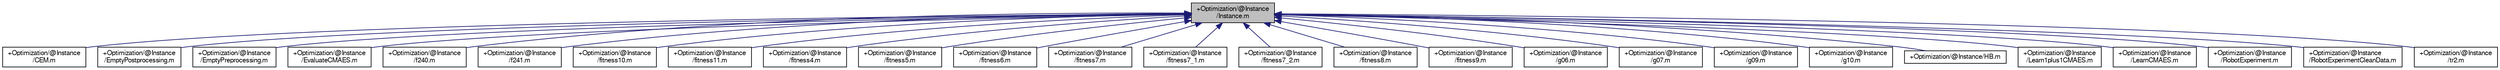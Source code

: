 digraph "+Optimization/@Instance/Instance.m"
{
  bgcolor="transparent";
  edge [fontname="FreeSans",fontsize="10",labelfontname="FreeSans",labelfontsize="10"];
  node [fontname="FreeSans",fontsize="10",shape=record];
  Node1 [label="+Optimization/@Instance\l/Instance.m",height=0.2,width=0.4,color="black", fillcolor="grey75", style="filled" fontcolor="black"];
  Node1 -> Node2 [dir="back",color="midnightblue",fontsize="10",style="solid",fontname="FreeSans"];
  Node2 [label="+Optimization/@Instance\l/CEM.m",height=0.2,width=0.4,color="black",URL="$_c_e_m_8m.html"];
  Node1 -> Node3 [dir="back",color="midnightblue",fontsize="10",style="solid",fontname="FreeSans"];
  Node3 [label="+Optimization/@Instance\l/EmptyPostprocessing.m",height=0.2,width=0.4,color="black",URL="$_empty_postprocessing_8m.html"];
  Node1 -> Node4 [dir="back",color="midnightblue",fontsize="10",style="solid",fontname="FreeSans"];
  Node4 [label="+Optimization/@Instance\l/EmptyPreprocessing.m",height=0.2,width=0.4,color="black",URL="$_empty_preprocessing_8m.html"];
  Node1 -> Node5 [dir="back",color="midnightblue",fontsize="10",style="solid",fontname="FreeSans"];
  Node5 [label="+Optimization/@Instance\l/EvaluateCMAES.m",height=0.2,width=0.4,color="black",URL="$_evaluate_c_m_a_e_s_8m.html"];
  Node1 -> Node6 [dir="back",color="midnightblue",fontsize="10",style="solid",fontname="FreeSans"];
  Node6 [label="+Optimization/@Instance\l/f240.m",height=0.2,width=0.4,color="black",URL="$f240_8m.html"];
  Node1 -> Node7 [dir="back",color="midnightblue",fontsize="10",style="solid",fontname="FreeSans"];
  Node7 [label="+Optimization/@Instance\l/f241.m",height=0.2,width=0.4,color="black",URL="$f241_8m.html"];
  Node1 -> Node8 [dir="back",color="midnightblue",fontsize="10",style="solid",fontname="FreeSans"];
  Node8 [label="+Optimization/@Instance\l/fitness10.m",height=0.2,width=0.4,color="black",URL="$fitness10_8m.html"];
  Node1 -> Node9 [dir="back",color="midnightblue",fontsize="10",style="solid",fontname="FreeSans"];
  Node9 [label="+Optimization/@Instance\l/fitness11.m",height=0.2,width=0.4,color="black",URL="$fitness11_8m.html"];
  Node1 -> Node10 [dir="back",color="midnightblue",fontsize="10",style="solid",fontname="FreeSans"];
  Node10 [label="+Optimization/@Instance\l/fitness4.m",height=0.2,width=0.4,color="black",URL="$fitness4_8m.html"];
  Node1 -> Node11 [dir="back",color="midnightblue",fontsize="10",style="solid",fontname="FreeSans"];
  Node11 [label="+Optimization/@Instance\l/fitness5.m",height=0.2,width=0.4,color="black",URL="$fitness5_8m.html"];
  Node1 -> Node12 [dir="back",color="midnightblue",fontsize="10",style="solid",fontname="FreeSans"];
  Node12 [label="+Optimization/@Instance\l/fitness6.m",height=0.2,width=0.4,color="black",URL="$fitness6_8m.html"];
  Node1 -> Node13 [dir="back",color="midnightblue",fontsize="10",style="solid",fontname="FreeSans"];
  Node13 [label="+Optimization/@Instance\l/fitness7.m",height=0.2,width=0.4,color="black",URL="$fitness7_8m.html"];
  Node1 -> Node14 [dir="back",color="midnightblue",fontsize="10",style="solid",fontname="FreeSans"];
  Node14 [label="+Optimization/@Instance\l/fitness7_1.m",height=0.2,width=0.4,color="black",URL="$fitness7__1_8m.html"];
  Node1 -> Node15 [dir="back",color="midnightblue",fontsize="10",style="solid",fontname="FreeSans"];
  Node15 [label="+Optimization/@Instance\l/fitness7_2.m",height=0.2,width=0.4,color="black",URL="$fitness7__2_8m.html"];
  Node1 -> Node16 [dir="back",color="midnightblue",fontsize="10",style="solid",fontname="FreeSans"];
  Node16 [label="+Optimization/@Instance\l/fitness8.m",height=0.2,width=0.4,color="black",URL="$fitness8_8m.html"];
  Node1 -> Node17 [dir="back",color="midnightblue",fontsize="10",style="solid",fontname="FreeSans"];
  Node17 [label="+Optimization/@Instance\l/fitness9.m",height=0.2,width=0.4,color="black",URL="$fitness9_8m.html"];
  Node1 -> Node18 [dir="back",color="midnightblue",fontsize="10",style="solid",fontname="FreeSans"];
  Node18 [label="+Optimization/@Instance\l/g06.m",height=0.2,width=0.4,color="black",URL="$g06_8m.html"];
  Node1 -> Node19 [dir="back",color="midnightblue",fontsize="10",style="solid",fontname="FreeSans"];
  Node19 [label="+Optimization/@Instance\l/g07.m",height=0.2,width=0.4,color="black",URL="$g07_8m.html"];
  Node1 -> Node20 [dir="back",color="midnightblue",fontsize="10",style="solid",fontname="FreeSans"];
  Node20 [label="+Optimization/@Instance\l/g09.m",height=0.2,width=0.4,color="black",URL="$g09_8m.html"];
  Node1 -> Node21 [dir="back",color="midnightblue",fontsize="10",style="solid",fontname="FreeSans"];
  Node21 [label="+Optimization/@Instance\l/g10.m",height=0.2,width=0.4,color="black",URL="$g10_8m.html"];
  Node1 -> Node22 [dir="back",color="midnightblue",fontsize="10",style="solid",fontname="FreeSans"];
  Node22 [label="+Optimization/@Instance/HB.m",height=0.2,width=0.4,color="black",URL="$_h_b_8m.html"];
  Node1 -> Node23 [dir="back",color="midnightblue",fontsize="10",style="solid",fontname="FreeSans"];
  Node23 [label="+Optimization/@Instance\l/Learn1plus1CMAES.m",height=0.2,width=0.4,color="black",URL="$_learn1plus1_c_m_a_e_s_8m.html"];
  Node1 -> Node24 [dir="back",color="midnightblue",fontsize="10",style="solid",fontname="FreeSans"];
  Node24 [label="+Optimization/@Instance\l/LearnCMAES.m",height=0.2,width=0.4,color="black",URL="$_learn_c_m_a_e_s_8m.html"];
  Node1 -> Node25 [dir="back",color="midnightblue",fontsize="10",style="solid",fontname="FreeSans"];
  Node25 [label="+Optimization/@Instance\l/RobotExperiment.m",height=0.2,width=0.4,color="black",URL="$_robot_experiment_8m.html"];
  Node1 -> Node26 [dir="back",color="midnightblue",fontsize="10",style="solid",fontname="FreeSans"];
  Node26 [label="+Optimization/@Instance\l/RobotExperimentCleanData.m",height=0.2,width=0.4,color="black",URL="$_robot_experiment_clean_data_8m.html"];
  Node1 -> Node27 [dir="back",color="midnightblue",fontsize="10",style="solid",fontname="FreeSans"];
  Node27 [label="+Optimization/@Instance\l/tr2.m",height=0.2,width=0.4,color="black",URL="$tr2_8m.html"];
}
